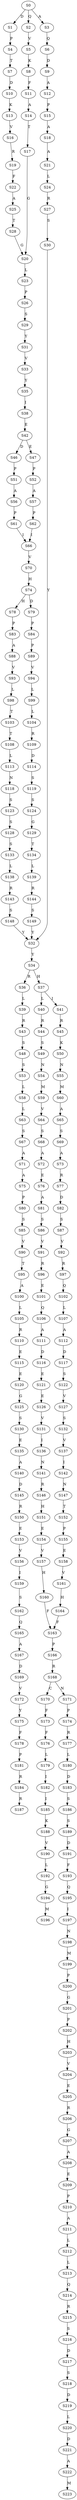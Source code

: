 strict digraph  {
	S0 -> S1 [ label = D ];
	S0 -> S2 [ label = Q ];
	S0 -> S3 [ label = A ];
	S1 -> S4 [ label = P ];
	S2 -> S5 [ label = V ];
	S3 -> S6 [ label = Q ];
	S4 -> S7 [ label = T ];
	S5 -> S8 [ label = K ];
	S6 -> S9 [ label = D ];
	S7 -> S10 [ label = D ];
	S8 -> S11 [ label = F ];
	S9 -> S12 [ label = A ];
	S10 -> S13 [ label = K ];
	S11 -> S14 [ label = A ];
	S12 -> S15 [ label = P ];
	S13 -> S16 [ label = V ];
	S14 -> S17 [ label = T ];
	S15 -> S18 [ label = A ];
	S16 -> S19 [ label = R ];
	S17 -> S20 [ label = G ];
	S18 -> S21 [ label = A ];
	S19 -> S22 [ label = F ];
	S20 -> S23 [ label = L ];
	S21 -> S24 [ label = L ];
	S22 -> S25 [ label = A ];
	S23 -> S26 [ label = P ];
	S24 -> S27 [ label = R ];
	S25 -> S28 [ label = T ];
	S26 -> S29 [ label = S ];
	S27 -> S30 [ label = S ];
	S28 -> S20 [ label = G ];
	S29 -> S31 [ label = Y ];
	S30 -> S32 [ label = Y ];
	S31 -> S33 [ label = V ];
	S32 -> S34 [ label = Y ];
	S33 -> S35 [ label = Y ];
	S34 -> S36 [ label = R ];
	S34 -> S37 [ label = H ];
	S35 -> S38 [ label = I ];
	S36 -> S39 [ label = L ];
	S37 -> S40 [ label = L ];
	S37 -> S41 [ label = I ];
	S38 -> S42 [ label = E ];
	S39 -> S43 [ label = R ];
	S40 -> S44 [ label = R ];
	S41 -> S45 [ label = R ];
	S42 -> S46 [ label = D ];
	S42 -> S47 [ label = E ];
	S43 -> S48 [ label = S ];
	S44 -> S49 [ label = S ];
	S45 -> S50 [ label = K ];
	S46 -> S51 [ label = P ];
	S47 -> S52 [ label = P ];
	S48 -> S53 [ label = S ];
	S49 -> S54 [ label = N ];
	S50 -> S55 [ label = N ];
	S51 -> S56 [ label = A ];
	S52 -> S57 [ label = A ];
	S53 -> S58 [ label = L ];
	S54 -> S59 [ label = M ];
	S55 -> S60 [ label = M ];
	S56 -> S61 [ label = P ];
	S57 -> S62 [ label = P ];
	S58 -> S63 [ label = L ];
	S59 -> S64 [ label = V ];
	S60 -> S65 [ label = A ];
	S61 -> S66 [ label = I ];
	S62 -> S66 [ label = I ];
	S63 -> S67 [ label = S ];
	S64 -> S68 [ label = S ];
	S65 -> S69 [ label = S ];
	S66 -> S70 [ label = V ];
	S67 -> S71 [ label = A ];
	S68 -> S72 [ label = A ];
	S69 -> S73 [ label = A ];
	S70 -> S74 [ label = H ];
	S71 -> S75 [ label = A ];
	S72 -> S76 [ label = E ];
	S73 -> S77 [ label = R ];
	S74 -> S78 [ label = H ];
	S74 -> S79 [ label = D ];
	S75 -> S80 [ label = P ];
	S76 -> S81 [ label = A ];
	S77 -> S82 [ label = D ];
	S78 -> S83 [ label = P ];
	S79 -> S84 [ label = P ];
	S80 -> S85 [ label = S ];
	S81 -> S86 [ label = S ];
	S82 -> S87 [ label = S ];
	S83 -> S88 [ label = A ];
	S84 -> S89 [ label = P ];
	S85 -> S90 [ label = V ];
	S86 -> S91 [ label = V ];
	S87 -> S92 [ label = V ];
	S88 -> S93 [ label = V ];
	S89 -> S94 [ label = V ];
	S90 -> S95 [ label = T ];
	S91 -> S96 [ label = R ];
	S92 -> S97 [ label = R ];
	S93 -> S98 [ label = L ];
	S94 -> S99 [ label = L ];
	S95 -> S100 [ label = A ];
	S96 -> S101 [ label = E ];
	S97 -> S102 [ label = Q ];
	S98 -> S103 [ label = T ];
	S99 -> S104 [ label = L ];
	S100 -> S105 [ label = L ];
	S101 -> S106 [ label = Q ];
	S102 -> S107 [ label = L ];
	S103 -> S108 [ label = T ];
	S104 -> S109 [ label = R ];
	S105 -> S110 [ label = R ];
	S106 -> S111 [ label = A ];
	S107 -> S112 [ label = A ];
	S108 -> S113 [ label = L ];
	S109 -> S114 [ label = D ];
	S110 -> S115 [ label = E ];
	S111 -> S116 [ label = D ];
	S112 -> S117 [ label = D ];
	S113 -> S118 [ label = N ];
	S114 -> S119 [ label = S ];
	S115 -> S120 [ label = E ];
	S116 -> S121 [ label = E ];
	S117 -> S122 [ label = S ];
	S118 -> S123 [ label = S ];
	S119 -> S124 [ label = S ];
	S120 -> S125 [ label = G ];
	S121 -> S126 [ label = E ];
	S122 -> S127 [ label = V ];
	S123 -> S128 [ label = S ];
	S124 -> S129 [ label = G ];
	S125 -> S130 [ label = S ];
	S126 -> S131 [ label = V ];
	S127 -> S132 [ label = S ];
	S128 -> S133 [ label = S ];
	S129 -> S134 [ label = T ];
	S130 -> S135 [ label = E ];
	S131 -> S136 [ label = I ];
	S132 -> S137 [ label = V ];
	S133 -> S138 [ label = L ];
	S134 -> S139 [ label = L ];
	S135 -> S140 [ label = A ];
	S136 -> S141 [ label = N ];
	S137 -> S142 [ label = I ];
	S138 -> S143 [ label = R ];
	S139 -> S144 [ label = R ];
	S140 -> S145 [ label = D ];
	S141 -> S146 [ label = R ];
	S142 -> S147 [ label = N ];
	S143 -> S148 [ label = S ];
	S144 -> S149 [ label = S ];
	S145 -> S150 [ label = R ];
	S146 -> S151 [ label = H ];
	S147 -> S152 [ label = T ];
	S148 -> S32 [ label = Y ];
	S149 -> S32 [ label = Y ];
	S150 -> S153 [ label = E ];
	S151 -> S154 [ label = E ];
	S152 -> S155 [ label = P ];
	S153 -> S156 [ label = V ];
	S154 -> S157 [ label = V ];
	S155 -> S158 [ label = E ];
	S156 -> S159 [ label = I ];
	S157 -> S160 [ label = H ];
	S158 -> S161 [ label = V ];
	S159 -> S162 [ label = S ];
	S160 -> S163 [ label = F ];
	S161 -> S164 [ label = H ];
	S162 -> S165 [ label = Q ];
	S163 -> S166 [ label = P ];
	S164 -> S163 [ label = F ];
	S165 -> S167 [ label = A ];
	S166 -> S168 [ label = R ];
	S167 -> S169 [ label = D ];
	S168 -> S170 [ label = C ];
	S168 -> S171 [ label = N ];
	S169 -> S172 [ label = V ];
	S170 -> S173 [ label = F ];
	S171 -> S174 [ label = P ];
	S172 -> S175 [ label = Y ];
	S173 -> S176 [ label = F ];
	S174 -> S177 [ label = R ];
	S175 -> S178 [ label = F ];
	S176 -> S179 [ label = L ];
	S177 -> S180 [ label = L ];
	S178 -> S181 [ label = P ];
	S179 -> S182 [ label = I ];
	S180 -> S183 [ label = D ];
	S181 -> S184 [ label = R ];
	S182 -> S185 [ label = I ];
	S183 -> S186 [ label = S ];
	S184 -> S187 [ label = R ];
	S185 -> S188 [ label = K ];
	S186 -> S189 [ label = S ];
	S188 -> S190 [ label = V ];
	S189 -> S191 [ label = D ];
	S190 -> S192 [ label = L ];
	S191 -> S193 [ label = F ];
	S192 -> S194 [ label = G ];
	S193 -> S195 [ label = Q ];
	S194 -> S196 [ label = M ];
	S195 -> S197 [ label = I ];
	S197 -> S198 [ label = N ];
	S198 -> S199 [ label = M ];
	S199 -> S200 [ label = P ];
	S200 -> S201 [ label = G ];
	S201 -> S202 [ label = P ];
	S202 -> S203 [ label = H ];
	S203 -> S204 [ label = V ];
	S204 -> S205 [ label = E ];
	S205 -> S206 [ label = R ];
	S206 -> S207 [ label = G ];
	S207 -> S208 [ label = A ];
	S208 -> S209 [ label = E ];
	S209 -> S210 [ label = P ];
	S210 -> S211 [ label = A ];
	S211 -> S212 [ label = L ];
	S212 -> S213 [ label = L ];
	S213 -> S214 [ label = Q ];
	S214 -> S215 [ label = R ];
	S215 -> S216 [ label = S ];
	S216 -> S217 [ label = D ];
	S217 -> S218 [ label = S ];
	S218 -> S219 [ label = D ];
	S219 -> S220 [ label = L ];
	S220 -> S221 [ label = D ];
	S221 -> S222 [ label = A ];
	S222 -> S223 [ label = M ];
}
